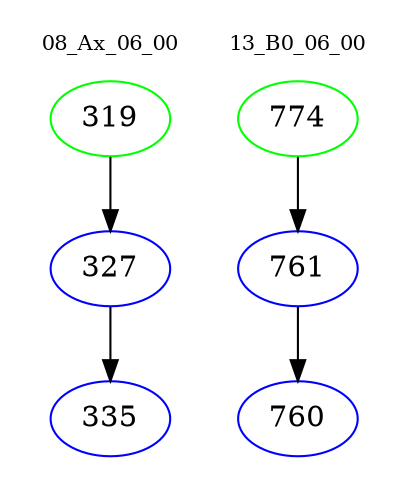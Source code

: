 digraph{
subgraph cluster_0 {
color = white
label = "08_Ax_06_00";
fontsize=10;
T0_319 [label="319", color="green"]
T0_319 -> T0_327 [color="black"]
T0_327 [label="327", color="blue"]
T0_327 -> T0_335 [color="black"]
T0_335 [label="335", color="blue"]
}
subgraph cluster_1 {
color = white
label = "13_B0_06_00";
fontsize=10;
T1_774 [label="774", color="green"]
T1_774 -> T1_761 [color="black"]
T1_761 [label="761", color="blue"]
T1_761 -> T1_760 [color="black"]
T1_760 [label="760", color="blue"]
}
}
